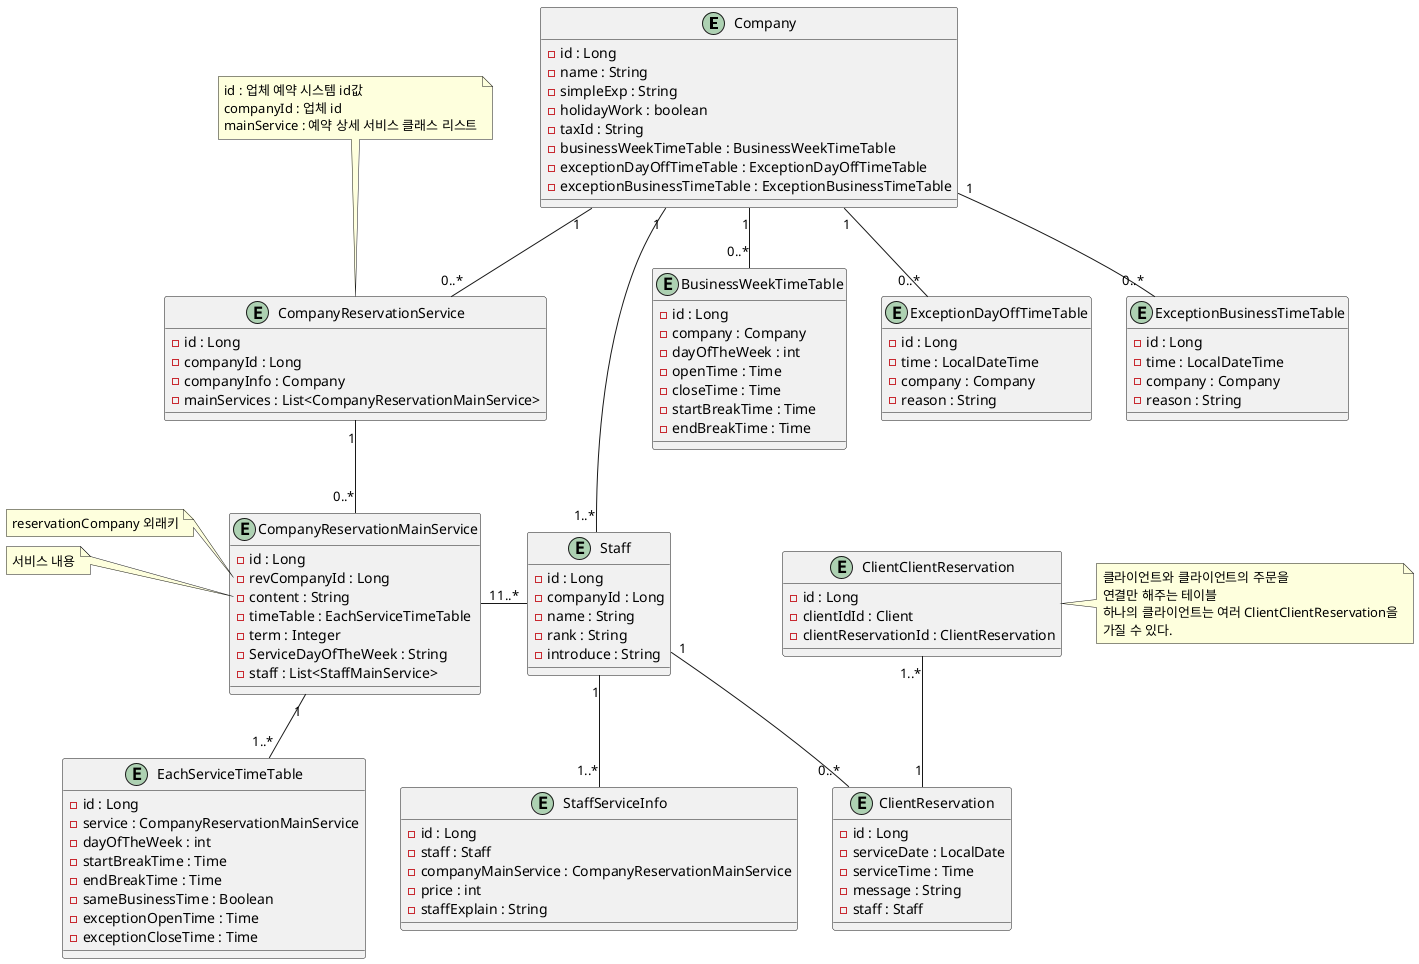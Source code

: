 @startuml
entity Company {
    - id : Long
    - name : String
    - simpleExp : String
    - holidayWork : boolean
    - taxId : String
    - businessWeekTimeTable : BusinessWeekTimeTable
    - exceptionDayOffTimeTable : ExceptionDayOffTimeTable
    - exceptionBusinessTimeTable : ExceptionBusinessTimeTable
}

entity BusinessWeekTimeTable {
    - id : Long
    - company : Company
    - dayOfTheWeek : int
    - openTime : Time
    - closeTime : Time
    - startBreakTime : Time
    - endBreakTime : Time
}

entity ExceptionDayOffTimeTable {
        - id : Long
        - time : LocalDateTime
        - company : Company
        - reason : String
}

entity ExceptionBusinessTimeTable {
        - id : Long
        - time : LocalDateTime
        - company : Company
        - reason : String
}

entity CompanyReservationService {
    - id : Long
    - companyId : Long
    - companyInfo : Company
    - mainServices : List<CompanyReservationMainService>
}
note top of CompanyReservationService
    id : 업체 예약 시스템 id값
    companyId : 업체 id
    mainService : 예약 상세 서비스 클래스 리스트
end note

entity CompanyReservationMainService {
    - id : Long
    - revCompanyId : Long
    - content : String
    - timeTable : EachServiceTimeTable
    - term : Integer
    - ServiceDayOfTheWeek : String
    - staff : List<StaffMainService>
}
entity EachServiceTimeTable {
    - id : Long
    - service : CompanyReservationMainService
    - dayOfTheWeek : int
    - startBreakTime : Time
    - endBreakTime : Time
    - sameBusinessTime : Boolean
    - exceptionOpenTime : Time
    - exceptionCloseTime : Time
}
note left of CompanyReservationMainService::revCompanyId
    reservationCompany 외래키
end note
note left of CompanyReservationMainService::content
    서비스 내용
end note
note left of CompanyReservationMainService::openTime
    서비스 시작 시간
end note
note left of CompanyReservationMainService::closeTime
    서비스 종료 시간
end note
note left of CompanyReservationMainService::term
    서비스 간격
end note

entity Staff {
    - id : Long
    - companyId : Long
    - name : String
    - rank : String
    - introduce : String
}

entity StaffServiceInfo {
    - id : Long
    - staff : Staff
    - companyMainService : CompanyReservationMainService
    - price : int
    - staffExplain : String

}

entity ClientClientReservation {
    - id : Long
    - clientIdId : Client
    - clientReservationId : ClientReservation
}
note right of ClientClientReservation
 클라이언트와 클라이언트의 주문을
 연결만 해주는 테이블
 하나의 클라이언트는 여러 ClientClientReservation을
 가질 수 있다.
end note

entity ClientReservation {
    - id : Long
    - serviceDate : LocalDate
    - serviceTime : Time
    - message : String
    - staff : Staff
}

ClientClientReservation "1..*" -- "1" ClientReservation
Staff "1" -- "0..*" ClientReservation
Staff "1" -- "1..*" StaffServiceInfo

Company "1" -- "0..*" BusinessWeekTimeTable
Company "1" -- "0..*" ExceptionDayOffTimeTable
Company "1" -- "0..*" ExceptionBusinessTimeTable
Company "1" -- "0..*" CompanyReservationService
Company "1" -- "1..*" Staff
CompanyReservationService "1" -- "0..*" CompanyReservationMainService
CompanyReservationMainService "1" - "1..*" Staff
CompanyReservationMainService "1" -- "1..*" EachServiceTimeTable


@enduml